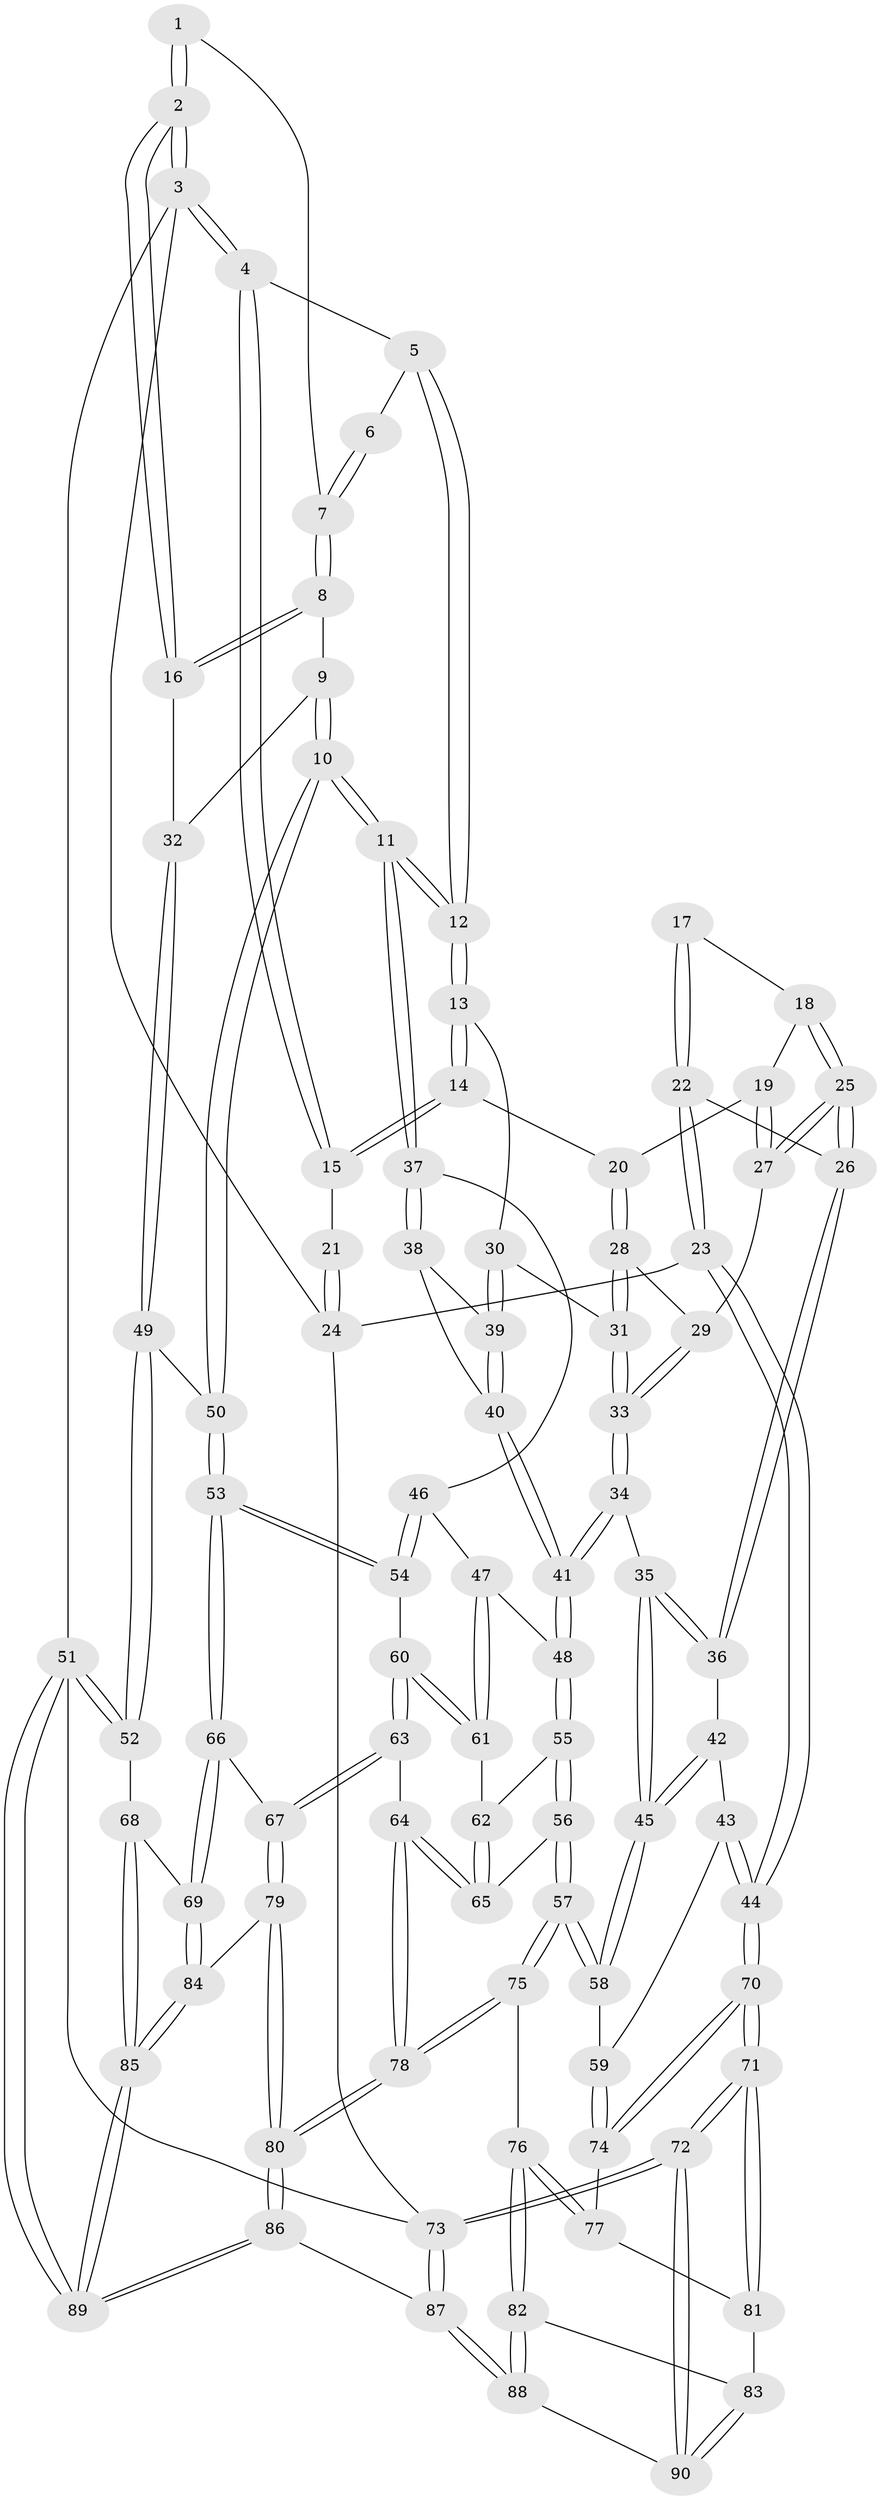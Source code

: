 // coarse degree distribution, {2: 0.07407407407407407, 4: 0.35185185185185186, 3: 0.07407407407407407, 6: 0.14814814814814814, 5: 0.3333333333333333, 8: 0.018518518518518517}
// Generated by graph-tools (version 1.1) at 2025/05/03/04/25 22:05:28]
// undirected, 90 vertices, 222 edges
graph export_dot {
graph [start="1"]
  node [color=gray90,style=filled];
  1 [pos="+1+0"];
  2 [pos="+1+0"];
  3 [pos="+1+0"];
  4 [pos="+0.5510758857298382+0"];
  5 [pos="+0.7311631021102714+0.05829273593453142"];
  6 [pos="+0.7694700032561065+0.07502682620676962"];
  7 [pos="+0.8272174619596062+0.12202250940378037"];
  8 [pos="+0.8384736725128562+0.16069208317127162"];
  9 [pos="+0.8224359657269202+0.2429193607526774"];
  10 [pos="+0.7502646473960973+0.3538632559695476"];
  11 [pos="+0.7407491231907146+0.3507714794094268"];
  12 [pos="+0.7034194429039939+0.29628507583666774"];
  13 [pos="+0.5213899911787804+0.14338570285088895"];
  14 [pos="+0.4359042885416284+0"];
  15 [pos="+0.43765464973097973+0"];
  16 [pos="+1+0.004519525756586966"];
  17 [pos="+0.09544841050677112+0.11578825852701286"];
  18 [pos="+0.16097802458292074+0.17301319603537696"];
  19 [pos="+0.2530538607297524+0.13997449832334424"];
  20 [pos="+0.3787939273084334+0.029802289161668837"];
  21 [pos="+0+0"];
  22 [pos="+0.020690426597171366+0.3187576747359239"];
  23 [pos="+0+0.3885996590578259"];
  24 [pos="+0+0"];
  25 [pos="+0.1596340473166167+0.30147003227905167"];
  26 [pos="+0.14116678648105363+0.3167872998218407"];
  27 [pos="+0.21758864779975376+0.2875429138241329"];
  28 [pos="+0.33384971259925234+0.2256226539416147"];
  29 [pos="+0.25226773039292844+0.29049820941856563"];
  30 [pos="+0.4594534699530696+0.3039262865787459"];
  31 [pos="+0.3971187093315411+0.3159867241062742"];
  32 [pos="+1+0.1148087483694798"];
  33 [pos="+0.3383920798990579+0.3864867213171318"];
  34 [pos="+0.33514457987383633+0.43762113490567706"];
  35 [pos="+0.29287367904312384+0.44709698410588816"];
  36 [pos="+0.18569301200140975+0.40733863749963767"];
  37 [pos="+0.5983724612253231+0.4115833353306373"];
  38 [pos="+0.5477534906970826+0.3907499106274896"];
  39 [pos="+0.4672208519684633+0.3148744622237598"];
  40 [pos="+0.42324549184878935+0.4360422428366662"];
  41 [pos="+0.37303112976002145+0.47122606797518934"];
  42 [pos="+0.18436261800973586+0.4101152929356047"];
  43 [pos="+0.10400943895906523+0.5013346126887728"];
  44 [pos="+0+0.42049853509604534"];
  45 [pos="+0.1955419674183534+0.5812099515030119"];
  46 [pos="+0.5845372061654652+0.43948696444837626"];
  47 [pos="+0.5122846970693956+0.5194807333964307"];
  48 [pos="+0.385824831424825+0.499498037727198"];
  49 [pos="+1+0.42425197381864377"];
  50 [pos="+0.8035390975030644+0.4110477646900576"];
  51 [pos="+1+1"];
  52 [pos="+1+0.6557615561870462"];
  53 [pos="+0.7701862919540143+0.6215569296018327"];
  54 [pos="+0.6299824768596226+0.6042526249965734"];
  55 [pos="+0.3653556211832994+0.592991383545019"];
  56 [pos="+0.35084974273546893+0.6198780834919818"];
  57 [pos="+0.3289315524963981+0.6514665166799134"];
  58 [pos="+0.1908045822609406+0.5914868580894149"];
  59 [pos="+0.18763995344013953+0.5921897596392737"];
  60 [pos="+0.6087645093863905+0.6103188528672457"];
  61 [pos="+0.5178949630939964+0.5444923571516728"];
  62 [pos="+0.49430445202067674+0.6035895584229668"];
  63 [pos="+0.5677010860504018+0.6573800953664636"];
  64 [pos="+0.5205213600137741+0.6809576049531159"];
  65 [pos="+0.5045308956095046+0.6474480941148444"];
  66 [pos="+0.7741539254795798+0.6332322884826922"];
  67 [pos="+0.6482566325116877+0.7327606775821359"];
  68 [pos="+1+0.6783196449789022"];
  69 [pos="+0.8207841071335717+0.6872378030178444"];
  70 [pos="+0+0.5262031377218885"];
  71 [pos="+0+0.6911247681123108"];
  72 [pos="+0+1"];
  73 [pos="+0+1"];
  74 [pos="+0.15525296886873327+0.6252244406712371"];
  75 [pos="+0.3392007550700876+0.6989947032180991"];
  76 [pos="+0.25831354697893355+0.7859770926536066"];
  77 [pos="+0.13180563204235485+0.6860932880695543"];
  78 [pos="+0.4772103600004202+0.7824140601582368"];
  79 [pos="+0.5966194566208735+0.8199061068364626"];
  80 [pos="+0.515623471930472+0.8672614495117883"];
  81 [pos="+0.10395549221529354+0.7092930955655936"];
  82 [pos="+0.2487251444169252+0.8181047705940926"];
  83 [pos="+0.11546190479607474+0.8599425275618645"];
  84 [pos="+0.8082778199687525+0.8306816871131066"];
  85 [pos="+0.8442641386209504+0.9303376783830891"];
  86 [pos="+0.47343692064491094+1"];
  87 [pos="+0.45600295948959163+1"];
  88 [pos="+0.411588389344653+1"];
  89 [pos="+0.892676410147325+1"];
  90 [pos="+0.0892446540589041+0.890846521663302"];
  1 -- 2;
  1 -- 2;
  1 -- 7;
  2 -- 3;
  2 -- 3;
  2 -- 16;
  2 -- 16;
  3 -- 4;
  3 -- 4;
  3 -- 24;
  3 -- 51;
  4 -- 5;
  4 -- 15;
  4 -- 15;
  5 -- 6;
  5 -- 12;
  5 -- 12;
  6 -- 7;
  6 -- 7;
  7 -- 8;
  7 -- 8;
  8 -- 9;
  8 -- 16;
  8 -- 16;
  9 -- 10;
  9 -- 10;
  9 -- 32;
  10 -- 11;
  10 -- 11;
  10 -- 50;
  10 -- 50;
  11 -- 12;
  11 -- 12;
  11 -- 37;
  11 -- 37;
  12 -- 13;
  12 -- 13;
  13 -- 14;
  13 -- 14;
  13 -- 30;
  14 -- 15;
  14 -- 15;
  14 -- 20;
  15 -- 21;
  16 -- 32;
  17 -- 18;
  17 -- 22;
  17 -- 22;
  18 -- 19;
  18 -- 25;
  18 -- 25;
  19 -- 20;
  19 -- 27;
  19 -- 27;
  20 -- 28;
  20 -- 28;
  21 -- 24;
  21 -- 24;
  22 -- 23;
  22 -- 23;
  22 -- 26;
  23 -- 24;
  23 -- 44;
  23 -- 44;
  24 -- 73;
  25 -- 26;
  25 -- 26;
  25 -- 27;
  25 -- 27;
  26 -- 36;
  26 -- 36;
  27 -- 29;
  28 -- 29;
  28 -- 31;
  28 -- 31;
  29 -- 33;
  29 -- 33;
  30 -- 31;
  30 -- 39;
  30 -- 39;
  31 -- 33;
  31 -- 33;
  32 -- 49;
  32 -- 49;
  33 -- 34;
  33 -- 34;
  34 -- 35;
  34 -- 41;
  34 -- 41;
  35 -- 36;
  35 -- 36;
  35 -- 45;
  35 -- 45;
  36 -- 42;
  37 -- 38;
  37 -- 38;
  37 -- 46;
  38 -- 39;
  38 -- 40;
  39 -- 40;
  39 -- 40;
  40 -- 41;
  40 -- 41;
  41 -- 48;
  41 -- 48;
  42 -- 43;
  42 -- 45;
  42 -- 45;
  43 -- 44;
  43 -- 44;
  43 -- 59;
  44 -- 70;
  44 -- 70;
  45 -- 58;
  45 -- 58;
  46 -- 47;
  46 -- 54;
  46 -- 54;
  47 -- 48;
  47 -- 61;
  47 -- 61;
  48 -- 55;
  48 -- 55;
  49 -- 50;
  49 -- 52;
  49 -- 52;
  50 -- 53;
  50 -- 53;
  51 -- 52;
  51 -- 52;
  51 -- 89;
  51 -- 89;
  51 -- 73;
  52 -- 68;
  53 -- 54;
  53 -- 54;
  53 -- 66;
  53 -- 66;
  54 -- 60;
  55 -- 56;
  55 -- 56;
  55 -- 62;
  56 -- 57;
  56 -- 57;
  56 -- 65;
  57 -- 58;
  57 -- 58;
  57 -- 75;
  57 -- 75;
  58 -- 59;
  59 -- 74;
  59 -- 74;
  60 -- 61;
  60 -- 61;
  60 -- 63;
  60 -- 63;
  61 -- 62;
  62 -- 65;
  62 -- 65;
  63 -- 64;
  63 -- 67;
  63 -- 67;
  64 -- 65;
  64 -- 65;
  64 -- 78;
  64 -- 78;
  66 -- 67;
  66 -- 69;
  66 -- 69;
  67 -- 79;
  67 -- 79;
  68 -- 69;
  68 -- 85;
  68 -- 85;
  69 -- 84;
  69 -- 84;
  70 -- 71;
  70 -- 71;
  70 -- 74;
  70 -- 74;
  71 -- 72;
  71 -- 72;
  71 -- 81;
  71 -- 81;
  72 -- 73;
  72 -- 73;
  72 -- 90;
  72 -- 90;
  73 -- 87;
  73 -- 87;
  74 -- 77;
  75 -- 76;
  75 -- 78;
  75 -- 78;
  76 -- 77;
  76 -- 77;
  76 -- 82;
  76 -- 82;
  77 -- 81;
  78 -- 80;
  78 -- 80;
  79 -- 80;
  79 -- 80;
  79 -- 84;
  80 -- 86;
  80 -- 86;
  81 -- 83;
  82 -- 83;
  82 -- 88;
  82 -- 88;
  83 -- 90;
  83 -- 90;
  84 -- 85;
  84 -- 85;
  85 -- 89;
  85 -- 89;
  86 -- 87;
  86 -- 89;
  86 -- 89;
  87 -- 88;
  87 -- 88;
  88 -- 90;
}
